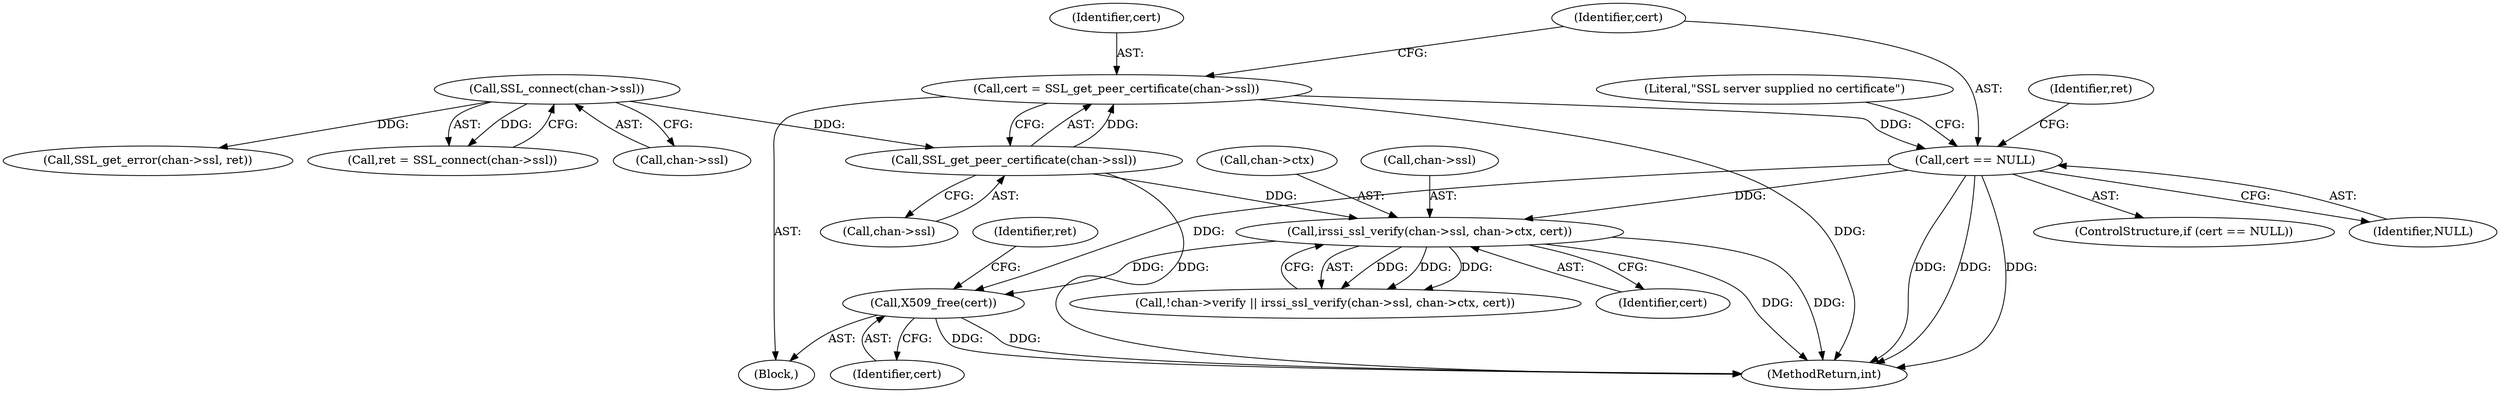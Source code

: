 digraph "0_irssi-proxy_85bbc05b21678e80423815d2ef1dfe26208491ab_0@API" {
"1000223" [label="(Call,X509_free(cert))"];
"1000199" [label="(Call,cert == NULL)"];
"1000192" [label="(Call,cert = SSL_get_peer_certificate(chan->ssl))"];
"1000194" [label="(Call,SSL_get_peer_certificate(chan->ssl))"];
"1000115" [label="(Call,SSL_connect(chan->ssl))"];
"1000215" [label="(Call,irssi_ssl_verify(chan->ssl, chan->ctx, cert))"];
"1000116" [label="(Call,chan->ssl)"];
"1000102" [label="(Block,)"];
"1000219" [label="(Call,chan->ctx)"];
"1000204" [label="(Literal,\"SSL server supplied no certificate\")"];
"1000199" [label="(Call,cert == NULL)"];
"1000223" [label="(Call,X509_free(cert))"];
"1000115" [label="(Call,SSL_connect(chan->ssl))"];
"1000194" [label="(Call,SSL_get_peer_certificate(chan->ssl))"];
"1000113" [label="(Call,ret = SSL_connect(chan->ssl))"];
"1000193" [label="(Identifier,cert)"];
"1000227" [label="(Identifier,ret)"];
"1000200" [label="(Identifier,cert)"];
"1000216" [label="(Call,chan->ssl)"];
"1000224" [label="(Identifier,cert)"];
"1000231" [label="(MethodReturn,int)"];
"1000198" [label="(ControlStructure,if (cert == NULL))"];
"1000192" [label="(Call,cert = SSL_get_peer_certificate(chan->ssl))"];
"1000222" [label="(Identifier,cert)"];
"1000195" [label="(Call,chan->ssl)"];
"1000210" [label="(Call,!chan->verify || irssi_ssl_verify(chan->ssl, chan->ctx, cert))"];
"1000201" [label="(Identifier,NULL)"];
"1000209" [label="(Identifier,ret)"];
"1000126" [label="(Call,SSL_get_error(chan->ssl, ret))"];
"1000215" [label="(Call,irssi_ssl_verify(chan->ssl, chan->ctx, cert))"];
"1000223" -> "1000102"  [label="AST: "];
"1000223" -> "1000224"  [label="CFG: "];
"1000224" -> "1000223"  [label="AST: "];
"1000227" -> "1000223"  [label="CFG: "];
"1000223" -> "1000231"  [label="DDG: "];
"1000223" -> "1000231"  [label="DDG: "];
"1000199" -> "1000223"  [label="DDG: "];
"1000215" -> "1000223"  [label="DDG: "];
"1000199" -> "1000198"  [label="AST: "];
"1000199" -> "1000201"  [label="CFG: "];
"1000200" -> "1000199"  [label="AST: "];
"1000201" -> "1000199"  [label="AST: "];
"1000204" -> "1000199"  [label="CFG: "];
"1000209" -> "1000199"  [label="CFG: "];
"1000199" -> "1000231"  [label="DDG: "];
"1000199" -> "1000231"  [label="DDG: "];
"1000199" -> "1000231"  [label="DDG: "];
"1000192" -> "1000199"  [label="DDG: "];
"1000199" -> "1000215"  [label="DDG: "];
"1000192" -> "1000102"  [label="AST: "];
"1000192" -> "1000194"  [label="CFG: "];
"1000193" -> "1000192"  [label="AST: "];
"1000194" -> "1000192"  [label="AST: "];
"1000200" -> "1000192"  [label="CFG: "];
"1000192" -> "1000231"  [label="DDG: "];
"1000194" -> "1000192"  [label="DDG: "];
"1000194" -> "1000195"  [label="CFG: "];
"1000195" -> "1000194"  [label="AST: "];
"1000194" -> "1000231"  [label="DDG: "];
"1000115" -> "1000194"  [label="DDG: "];
"1000194" -> "1000215"  [label="DDG: "];
"1000115" -> "1000113"  [label="AST: "];
"1000115" -> "1000116"  [label="CFG: "];
"1000116" -> "1000115"  [label="AST: "];
"1000113" -> "1000115"  [label="CFG: "];
"1000115" -> "1000113"  [label="DDG: "];
"1000115" -> "1000126"  [label="DDG: "];
"1000215" -> "1000210"  [label="AST: "];
"1000215" -> "1000222"  [label="CFG: "];
"1000216" -> "1000215"  [label="AST: "];
"1000219" -> "1000215"  [label="AST: "];
"1000222" -> "1000215"  [label="AST: "];
"1000210" -> "1000215"  [label="CFG: "];
"1000215" -> "1000231"  [label="DDG: "];
"1000215" -> "1000231"  [label="DDG: "];
"1000215" -> "1000210"  [label="DDG: "];
"1000215" -> "1000210"  [label="DDG: "];
"1000215" -> "1000210"  [label="DDG: "];
}
